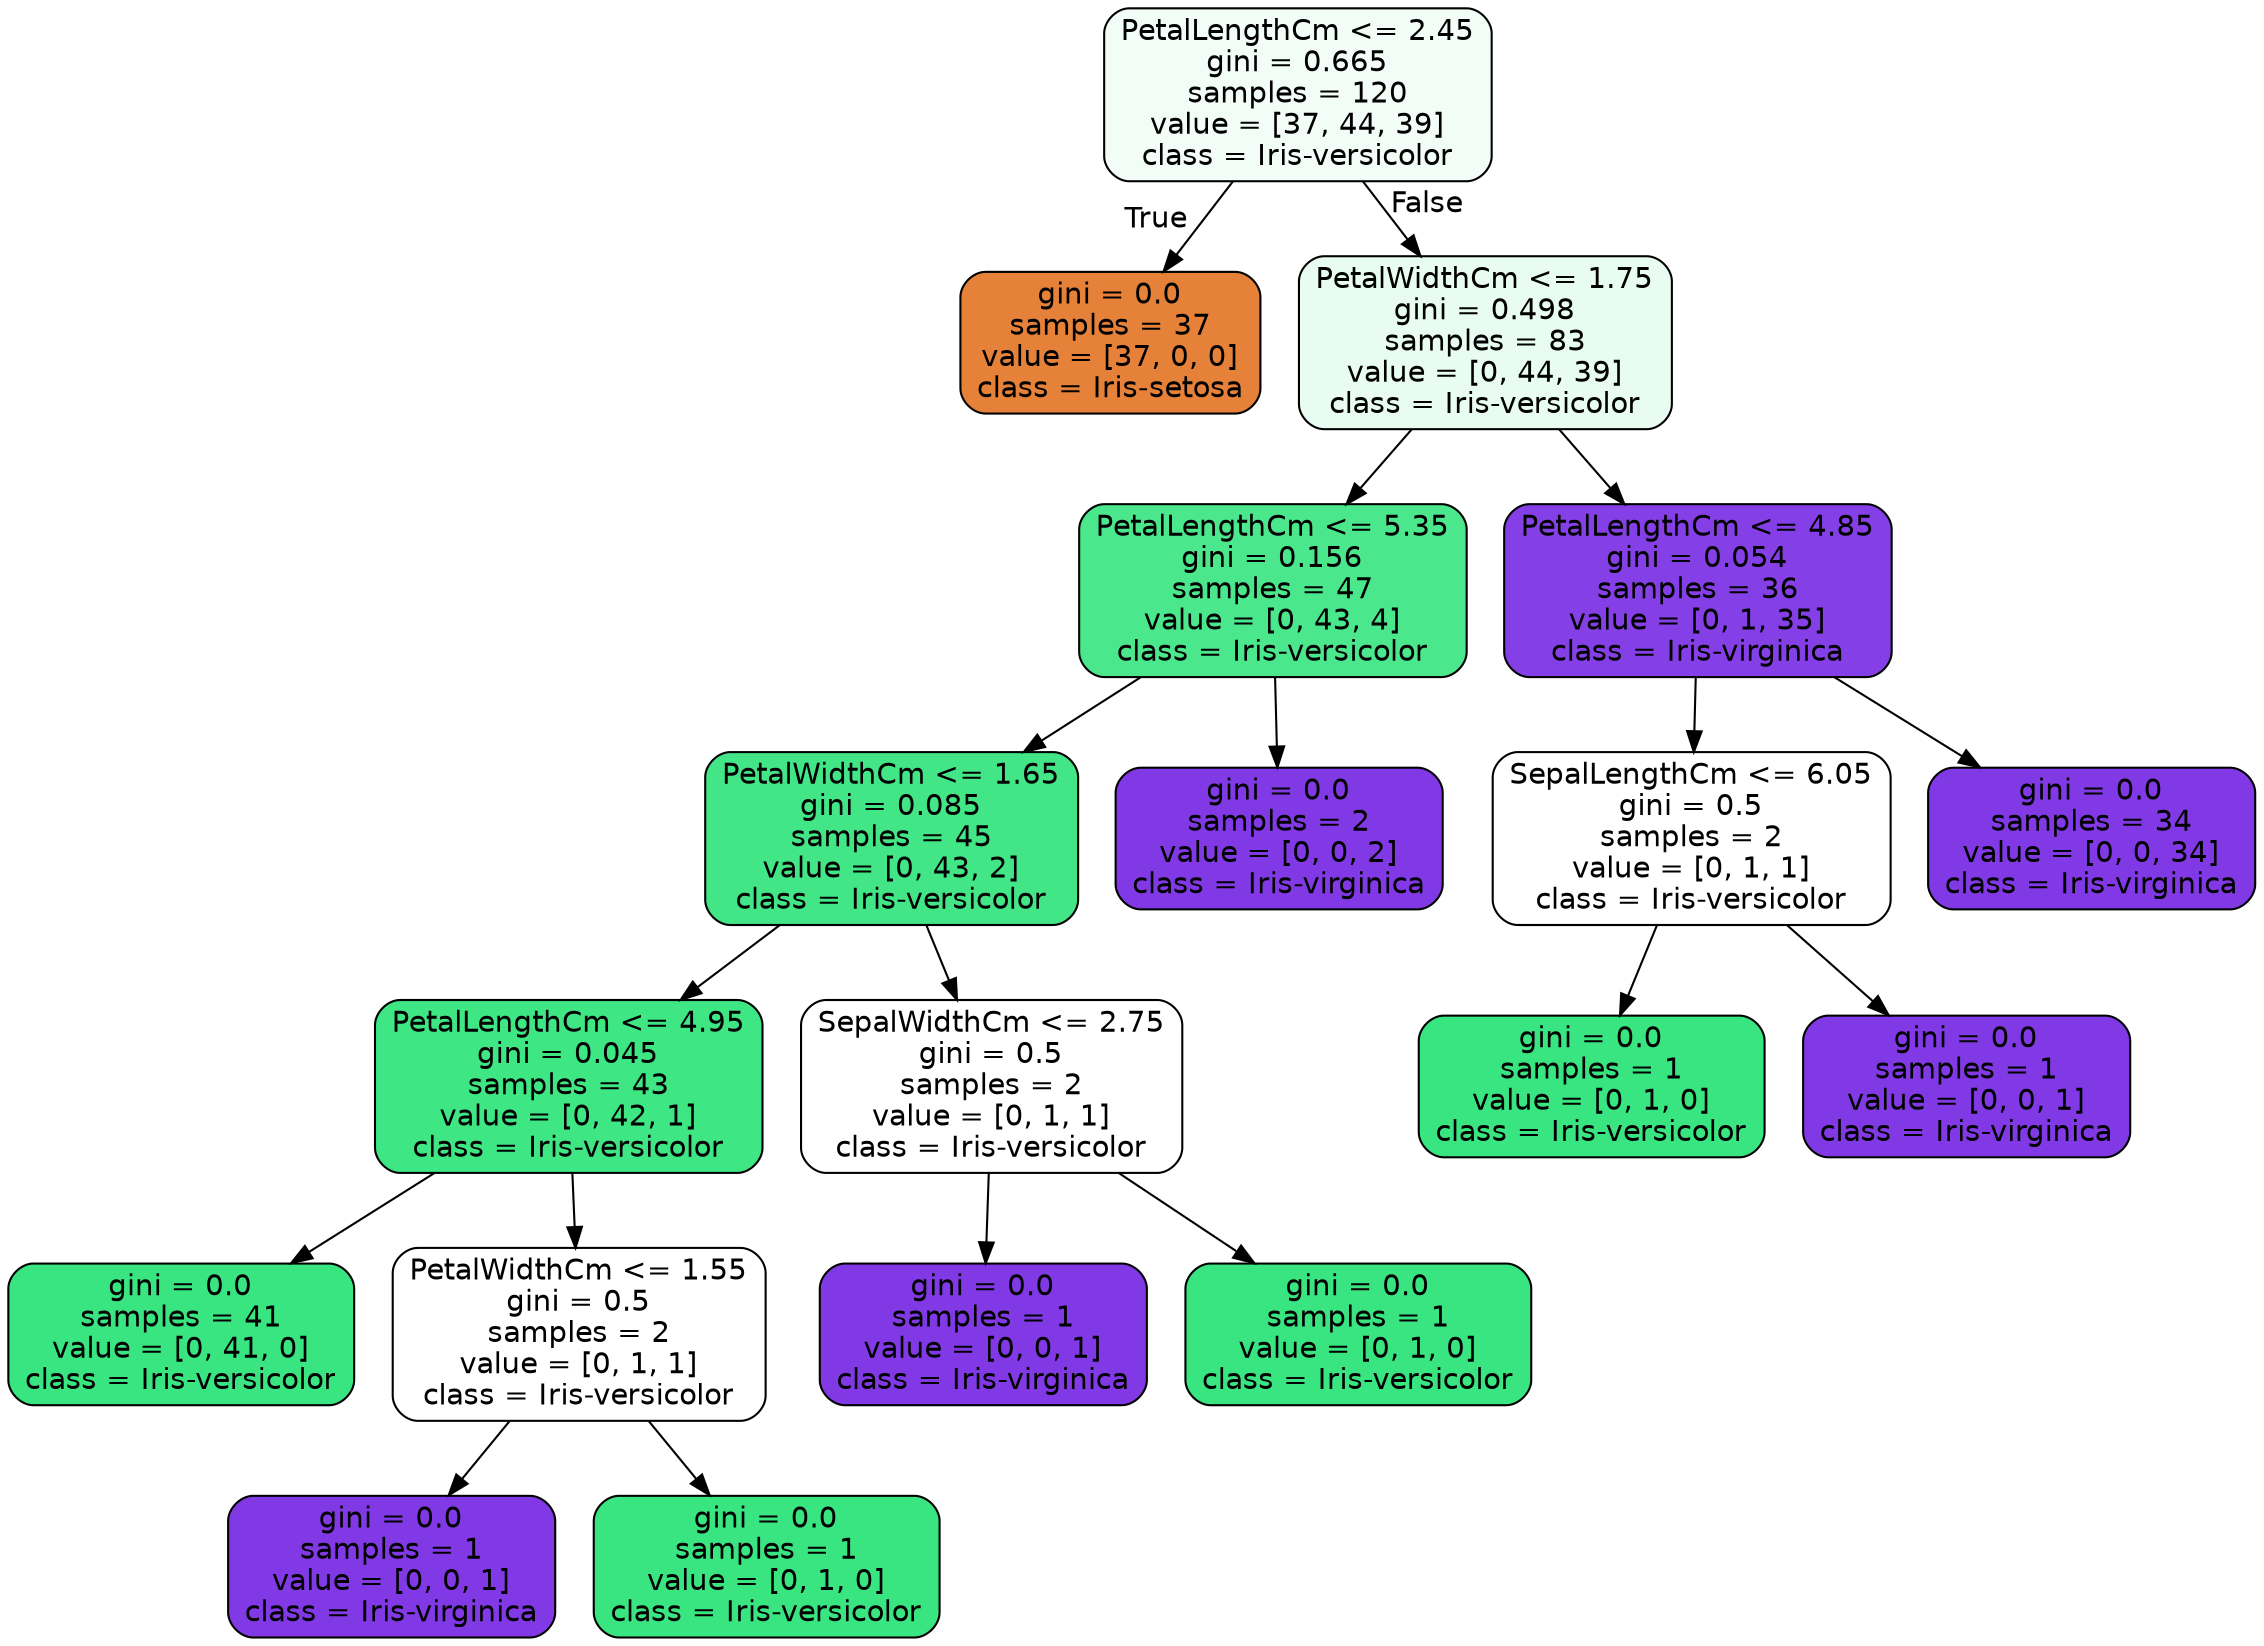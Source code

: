 digraph Tree {
node [shape=box, style="filled, rounded", color="black", fontname="helvetica"] ;
edge [fontname="helvetica"] ;
0 [label="PetalLengthCm <= 2.45\ngini = 0.665\nsamples = 120\nvalue = [37, 44, 39]\nclass = Iris-versicolor", fillcolor="#f3fdf7"] ;
1 [label="gini = 0.0\nsamples = 37\nvalue = [37, 0, 0]\nclass = Iris-setosa", fillcolor="#e58139"] ;
0 -> 1 [labeldistance=2.5, labelangle=45, headlabel="True"] ;
2 [label="PetalWidthCm <= 1.75\ngini = 0.498\nsamples = 83\nvalue = [0, 44, 39]\nclass = Iris-versicolor", fillcolor="#e8fcf1"] ;
0 -> 2 [labeldistance=2.5, labelangle=-45, headlabel="False"] ;
3 [label="PetalLengthCm <= 5.35\ngini = 0.156\nsamples = 47\nvalue = [0, 43, 4]\nclass = Iris-versicolor", fillcolor="#4be78d"] ;
2 -> 3 ;
4 [label="PetalWidthCm <= 1.65\ngini = 0.085\nsamples = 45\nvalue = [0, 43, 2]\nclass = Iris-versicolor", fillcolor="#42e687"] ;
3 -> 4 ;
5 [label="PetalLengthCm <= 4.95\ngini = 0.045\nsamples = 43\nvalue = [0, 42, 1]\nclass = Iris-versicolor", fillcolor="#3ee684"] ;
4 -> 5 ;
6 [label="gini = 0.0\nsamples = 41\nvalue = [0, 41, 0]\nclass = Iris-versicolor", fillcolor="#39e581"] ;
5 -> 6 ;
7 [label="PetalWidthCm <= 1.55\ngini = 0.5\nsamples = 2\nvalue = [0, 1, 1]\nclass = Iris-versicolor", fillcolor="#ffffff"] ;
5 -> 7 ;
8 [label="gini = 0.0\nsamples = 1\nvalue = [0, 0, 1]\nclass = Iris-virginica", fillcolor="#8139e5"] ;
7 -> 8 ;
9 [label="gini = 0.0\nsamples = 1\nvalue = [0, 1, 0]\nclass = Iris-versicolor", fillcolor="#39e581"] ;
7 -> 9 ;
10 [label="SepalWidthCm <= 2.75\ngini = 0.5\nsamples = 2\nvalue = [0, 1, 1]\nclass = Iris-versicolor", fillcolor="#ffffff"] ;
4 -> 10 ;
11 [label="gini = 0.0\nsamples = 1\nvalue = [0, 0, 1]\nclass = Iris-virginica", fillcolor="#8139e5"] ;
10 -> 11 ;
12 [label="gini = 0.0\nsamples = 1\nvalue = [0, 1, 0]\nclass = Iris-versicolor", fillcolor="#39e581"] ;
10 -> 12 ;
13 [label="gini = 0.0\nsamples = 2\nvalue = [0, 0, 2]\nclass = Iris-virginica", fillcolor="#8139e5"] ;
3 -> 13 ;
14 [label="PetalLengthCm <= 4.85\ngini = 0.054\nsamples = 36\nvalue = [0, 1, 35]\nclass = Iris-virginica", fillcolor="#853fe6"] ;
2 -> 14 ;
15 [label="SepalLengthCm <= 6.05\ngini = 0.5\nsamples = 2\nvalue = [0, 1, 1]\nclass = Iris-versicolor", fillcolor="#ffffff"] ;
14 -> 15 ;
16 [label="gini = 0.0\nsamples = 1\nvalue = [0, 1, 0]\nclass = Iris-versicolor", fillcolor="#39e581"] ;
15 -> 16 ;
17 [label="gini = 0.0\nsamples = 1\nvalue = [0, 0, 1]\nclass = Iris-virginica", fillcolor="#8139e5"] ;
15 -> 17 ;
18 [label="gini = 0.0\nsamples = 34\nvalue = [0, 0, 34]\nclass = Iris-virginica", fillcolor="#8139e5"] ;
14 -> 18 ;
}